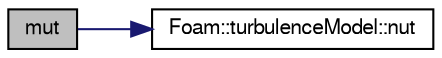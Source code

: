 digraph "mut"
{
  bgcolor="transparent";
  edge [fontname="FreeSans",fontsize="10",labelfontname="FreeSans",labelfontsize="10"];
  node [fontname="FreeSans",fontsize="10",shape=record];
  rankdir="LR";
  Node13 [label="mut",height=0.2,width=0.4,color="black", fillcolor="grey75", style="filled", fontcolor="black"];
  Node13 -> Node14 [color="midnightblue",fontsize="10",style="solid",fontname="FreeSans"];
  Node14 [label="Foam::turbulenceModel::nut",height=0.2,width=0.4,color="black",URL="$a31314.html#a172707e93d70ead6d609ebf6138e46d9",tooltip="Return the turbulence viscosity. "];
}
